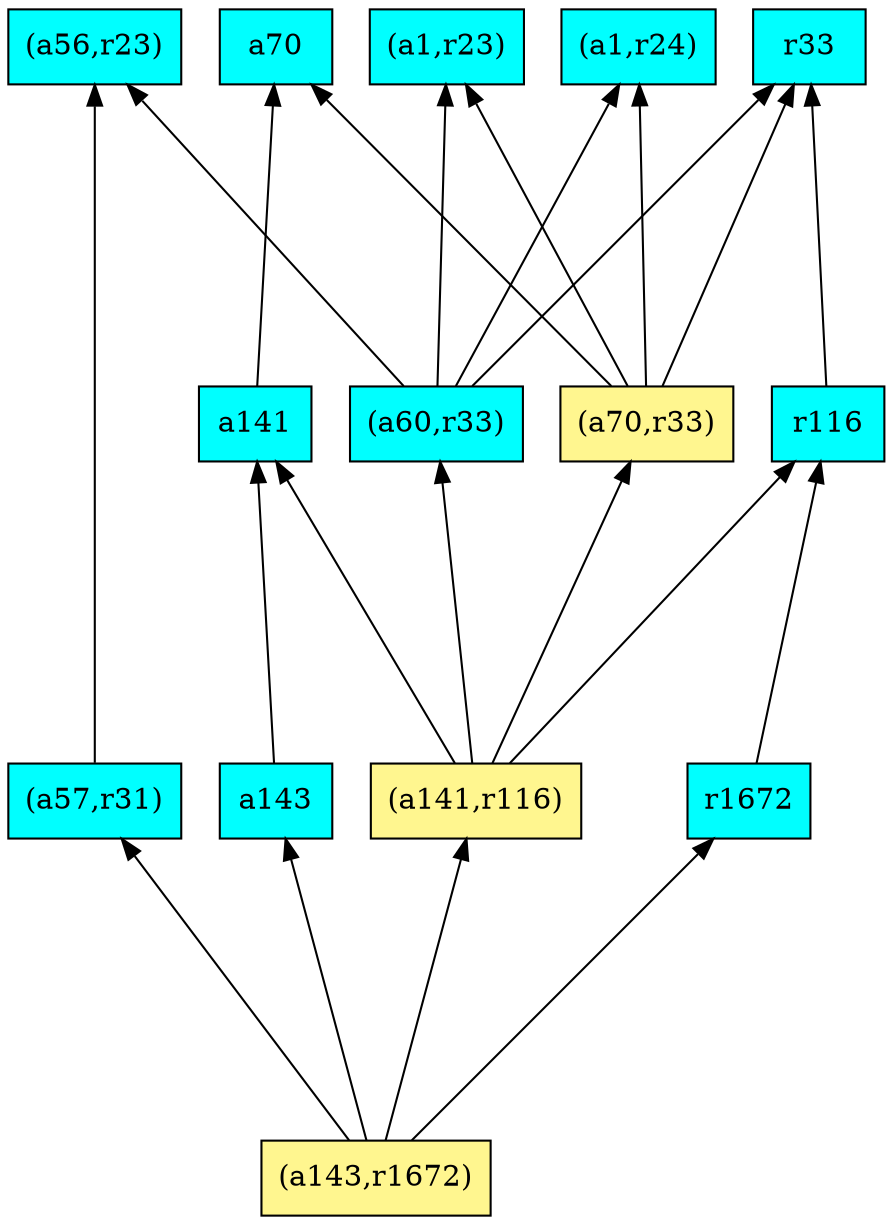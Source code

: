 digraph G {
rankdir=BT;ranksep="2.0";
"(a56,r23)" [shape=record,fillcolor=cyan,style=filled,label="{(a56,r23)}"];
"(a70,r33)" [shape=record,fillcolor=khaki1,style=filled,label="{(a70,r33)}"];
"(a143,r1672)" [shape=record,fillcolor=khaki1,style=filled,label="{(a143,r1672)}"];
"a141" [shape=record,fillcolor=cyan,style=filled,label="{a141}"];
"(a57,r31)" [shape=record,fillcolor=cyan,style=filled,label="{(a57,r31)}"];
"r116" [shape=record,fillcolor=cyan,style=filled,label="{r116}"];
"(a1,r23)" [shape=record,fillcolor=cyan,style=filled,label="{(a1,r23)}"];
"(a1,r24)" [shape=record,fillcolor=cyan,style=filled,label="{(a1,r24)}"];
"a70" [shape=record,fillcolor=cyan,style=filled,label="{a70}"];
"r33" [shape=record,fillcolor=cyan,style=filled,label="{r33}"];
"a143" [shape=record,fillcolor=cyan,style=filled,label="{a143}"];
"(a60,r33)" [shape=record,fillcolor=cyan,style=filled,label="{(a60,r33)}"];
"(a141,r116)" [shape=record,fillcolor=khaki1,style=filled,label="{(a141,r116)}"];
"r1672" [shape=record,fillcolor=cyan,style=filled,label="{r1672}"];
"(a70,r33)" -> "a70"
"(a70,r33)" -> "(a1,r24)"
"(a70,r33)" -> "r33"
"(a70,r33)" -> "(a1,r23)"
"(a143,r1672)" -> "a143"
"(a143,r1672)" -> "(a141,r116)"
"(a143,r1672)" -> "r1672"
"(a143,r1672)" -> "(a57,r31)"
"a141" -> "a70"
"(a57,r31)" -> "(a56,r23)"
"r116" -> "r33"
"a143" -> "a141"
"(a60,r33)" -> "(a56,r23)"
"(a60,r33)" -> "(a1,r23)"
"(a60,r33)" -> "(a1,r24)"
"(a60,r33)" -> "r33"
"(a141,r116)" -> "r116"
"(a141,r116)" -> "(a70,r33)"
"(a141,r116)" -> "a141"
"(a141,r116)" -> "(a60,r33)"
"r1672" -> "r116"
}